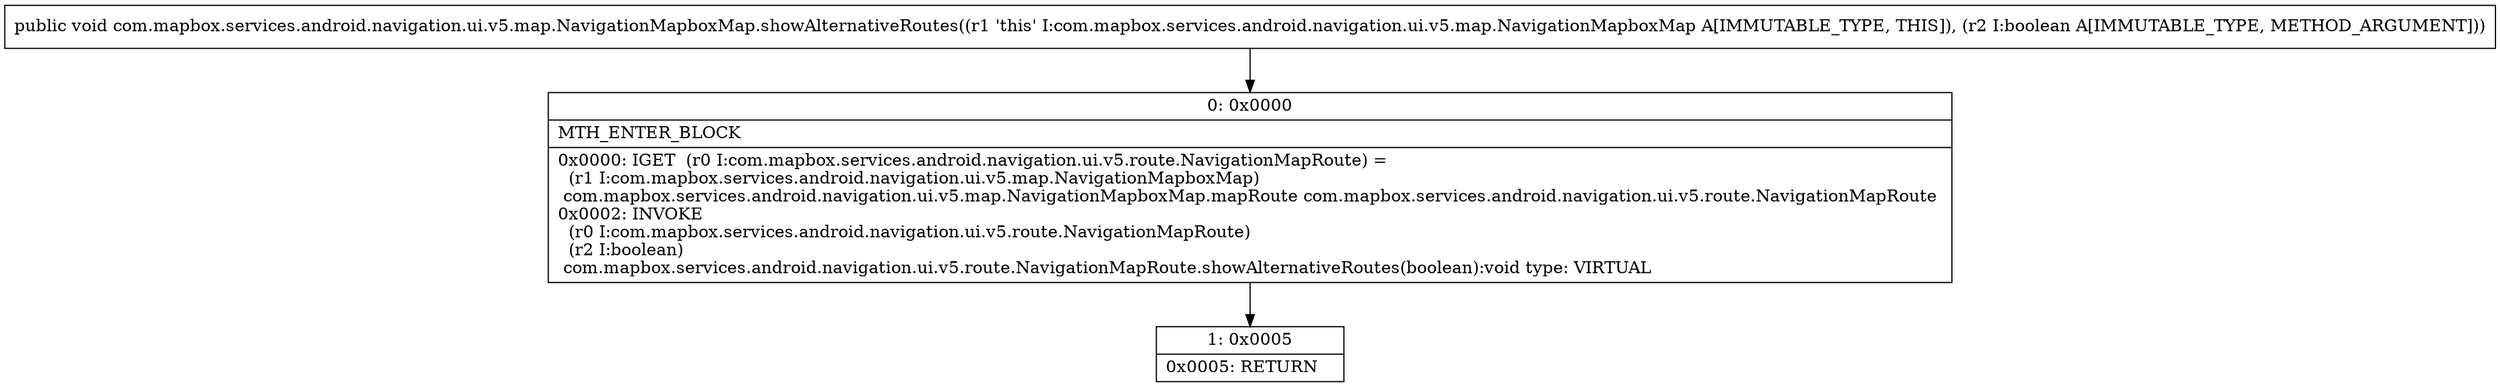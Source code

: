 digraph "CFG forcom.mapbox.services.android.navigation.ui.v5.map.NavigationMapboxMap.showAlternativeRoutes(Z)V" {
Node_0 [shape=record,label="{0\:\ 0x0000|MTH_ENTER_BLOCK\l|0x0000: IGET  (r0 I:com.mapbox.services.android.navigation.ui.v5.route.NavigationMapRoute) = \l  (r1 I:com.mapbox.services.android.navigation.ui.v5.map.NavigationMapboxMap)\l com.mapbox.services.android.navigation.ui.v5.map.NavigationMapboxMap.mapRoute com.mapbox.services.android.navigation.ui.v5.route.NavigationMapRoute \l0x0002: INVOKE  \l  (r0 I:com.mapbox.services.android.navigation.ui.v5.route.NavigationMapRoute)\l  (r2 I:boolean)\l com.mapbox.services.android.navigation.ui.v5.route.NavigationMapRoute.showAlternativeRoutes(boolean):void type: VIRTUAL \l}"];
Node_1 [shape=record,label="{1\:\ 0x0005|0x0005: RETURN   \l}"];
MethodNode[shape=record,label="{public void com.mapbox.services.android.navigation.ui.v5.map.NavigationMapboxMap.showAlternativeRoutes((r1 'this' I:com.mapbox.services.android.navigation.ui.v5.map.NavigationMapboxMap A[IMMUTABLE_TYPE, THIS]), (r2 I:boolean A[IMMUTABLE_TYPE, METHOD_ARGUMENT])) }"];
MethodNode -> Node_0;
Node_0 -> Node_1;
}

